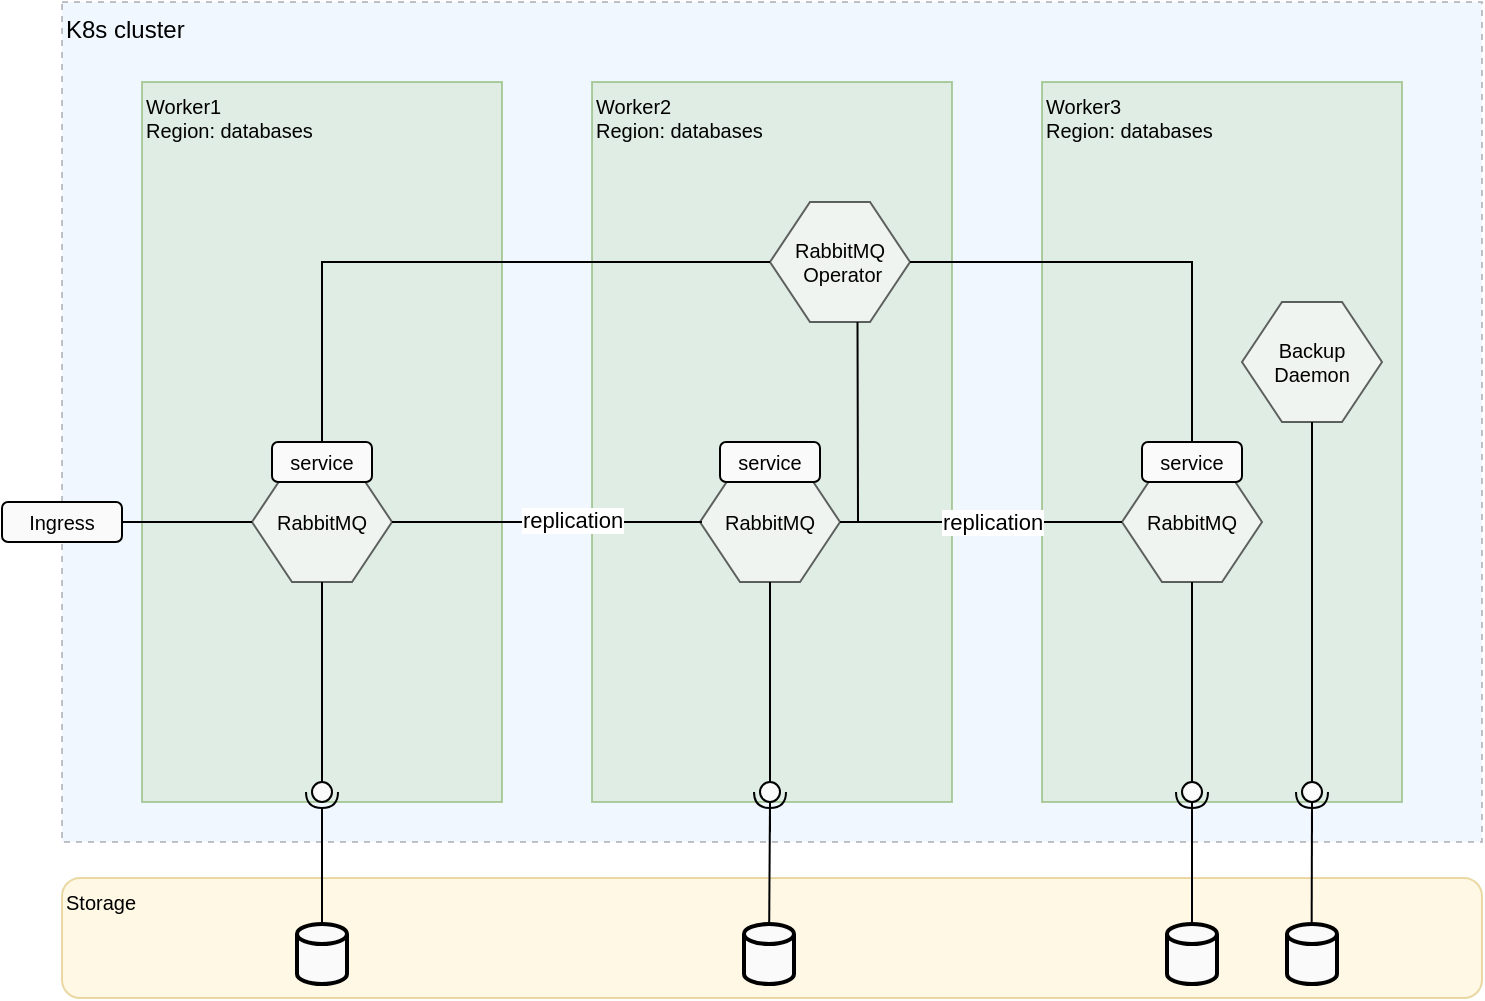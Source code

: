 <mxfile version="21.3.8" type="device" pages="2">
  <diagram name="Страница 1" id="-YfgnIa4UP3WqKYYjQnH">
    <mxGraphModel dx="1195" dy="616" grid="1" gridSize="10" guides="1" tooltips="1" connect="1" arrows="1" fold="1" page="1" pageScale="1" pageWidth="827" pageHeight="1169" math="0" shadow="0">
      <root>
        <mxCell id="0" />
        <mxCell id="1" parent="0" />
        <mxCell id="nIf3mJZDL3B-lu-TJZeq-2" value="K8s cluster" style="rounded=0;whiteSpace=wrap;html=1;shadow=0;align=left;verticalAlign=top;fillColor=#cce5ff;strokeColor=#36393d;glass=0;opacity=30;dashed=1;" parent="1" vertex="1">
          <mxGeometry x="60" y="40" width="710" height="420" as="geometry" />
        </mxCell>
        <mxCell id="nIf3mJZDL3B-lu-TJZeq-11" value="Worker3&lt;br style=&quot;font-size: 10px;&quot;&gt;&lt;div style=&quot;font-size: 10px;&quot;&gt;&lt;span style=&quot;background-color: initial; font-size: 10px;&quot;&gt;Region: databases&lt;/span&gt;&lt;/div&gt;" style="rounded=0;whiteSpace=wrap;html=1;shadow=0;fillColor=#d5e8d4;strokeColor=#82b366;opacity=60;align=left;verticalAlign=top;fontSize=10;" parent="1" vertex="1">
          <mxGeometry x="550" y="80" width="180" height="360" as="geometry" />
        </mxCell>
        <mxCell id="nIf3mJZDL3B-lu-TJZeq-5" value="Worker1&lt;br style=&quot;font-size: 10px;&quot;&gt;&lt;div style=&quot;font-size: 10px;&quot;&gt;&lt;span style=&quot;background-color: initial; font-size: 10px;&quot;&gt;Region: databases&lt;/span&gt;&lt;/div&gt;" style="rounded=0;whiteSpace=wrap;html=1;shadow=0;fillColor=#d5e8d4;strokeColor=#82b366;opacity=60;align=left;verticalAlign=top;fontSize=10;" parent="1" vertex="1">
          <mxGeometry x="100" y="80" width="180" height="360" as="geometry" />
        </mxCell>
        <mxCell id="nIf3mJZDL3B-lu-TJZeq-10" value="Worker2&lt;br style=&quot;font-size: 10px;&quot;&gt;&lt;div style=&quot;font-size: 10px;&quot;&gt;&lt;span style=&quot;background-color: initial; font-size: 10px;&quot;&gt;Region: databases&lt;/span&gt;&lt;/div&gt;" style="rounded=0;whiteSpace=wrap;html=1;shadow=0;fillColor=#d5e8d4;strokeColor=#82b366;opacity=60;align=left;verticalAlign=top;fontSize=10;" parent="1" vertex="1">
          <mxGeometry x="325" y="80" width="180" height="360" as="geometry" />
        </mxCell>
        <mxCell id="nIf3mJZDL3B-lu-TJZeq-15" value="" style="group" parent="1" vertex="1" connectable="0">
          <mxGeometry x="155" y="260" width="70" height="70" as="geometry" />
        </mxCell>
        <mxCell id="nIf3mJZDL3B-lu-TJZeq-12" value="RabbitMQ" style="shape=hexagon;perimeter=hexagonPerimeter2;whiteSpace=wrap;html=1;fixedSize=1;rounded=0;shadow=0;glass=0;sketch=0;fontSize=10;fillColor=#FAFAFA;opacity=60;" parent="nIf3mJZDL3B-lu-TJZeq-15" vertex="1">
          <mxGeometry y="10" width="70" height="60" as="geometry" />
        </mxCell>
        <mxCell id="nIf3mJZDL3B-lu-TJZeq-13" value="service" style="rounded=1;whiteSpace=wrap;html=1;shadow=0;glass=0;sketch=0;fontSize=10;fillColor=#FAFAFA;" parent="nIf3mJZDL3B-lu-TJZeq-15" vertex="1">
          <mxGeometry x="10" width="50" height="20" as="geometry" />
        </mxCell>
        <mxCell id="nIf3mJZDL3B-lu-TJZeq-16" value="" style="group" parent="1" vertex="1" connectable="0">
          <mxGeometry x="379" y="260" width="70" height="70" as="geometry" />
        </mxCell>
        <mxCell id="nIf3mJZDL3B-lu-TJZeq-17" value="RabbitMQ" style="shape=hexagon;perimeter=hexagonPerimeter2;whiteSpace=wrap;html=1;fixedSize=1;rounded=0;shadow=0;glass=0;sketch=0;fontSize=10;fillColor=#FAFAFA;opacity=60;" parent="nIf3mJZDL3B-lu-TJZeq-16" vertex="1">
          <mxGeometry y="10" width="70" height="60" as="geometry" />
        </mxCell>
        <mxCell id="nIf3mJZDL3B-lu-TJZeq-18" value="service" style="rounded=1;whiteSpace=wrap;html=1;shadow=0;glass=0;sketch=0;fontSize=10;fillColor=#FAFAFA;" parent="nIf3mJZDL3B-lu-TJZeq-16" vertex="1">
          <mxGeometry x="10" width="50" height="20" as="geometry" />
        </mxCell>
        <mxCell id="nIf3mJZDL3B-lu-TJZeq-22" value="" style="group" parent="1" vertex="1" connectable="0">
          <mxGeometry x="409" y="130" width="70" height="70" as="geometry" />
        </mxCell>
        <mxCell id="nIf3mJZDL3B-lu-TJZeq-23" value="RabbitMQ&lt;br&gt;&amp;nbsp;Operator" style="shape=hexagon;perimeter=hexagonPerimeter2;whiteSpace=wrap;html=1;fixedSize=1;rounded=0;shadow=0;glass=0;sketch=0;fontSize=10;fillColor=#FAFAFA;opacity=60;" parent="nIf3mJZDL3B-lu-TJZeq-22" vertex="1">
          <mxGeometry x="5" y="10" width="70" height="60" as="geometry" />
        </mxCell>
        <mxCell id="nIf3mJZDL3B-lu-TJZeq-26" value="" style="group" parent="1" vertex="1" connectable="0">
          <mxGeometry x="650" y="180" width="70" height="70" as="geometry" />
        </mxCell>
        <mxCell id="nIf3mJZDL3B-lu-TJZeq-27" value="Backup Daemon" style="shape=hexagon;perimeter=hexagonPerimeter2;whiteSpace=wrap;html=1;fixedSize=1;rounded=0;shadow=0;glass=0;sketch=0;fontSize=10;fillColor=#FAFAFA;opacity=60;" parent="nIf3mJZDL3B-lu-TJZeq-26" vertex="1">
          <mxGeometry y="10" width="70" height="60" as="geometry" />
        </mxCell>
        <mxCell id="nIf3mJZDL3B-lu-TJZeq-28" value="Storage" style="rounded=1;whiteSpace=wrap;html=1;shadow=0;glass=0;sketch=0;fontSize=10;fillColor=#fff2cc;align=left;verticalAlign=top;strokeColor=#d6b656;opacity=50;" parent="1" vertex="1">
          <mxGeometry x="60" y="478" width="710" height="60" as="geometry" />
        </mxCell>
        <mxCell id="nIf3mJZDL3B-lu-TJZeq-30" value="" style="strokeWidth=2;html=1;shape=mxgraph.flowchart.database;whiteSpace=wrap;rounded=0;shadow=0;glass=0;sketch=0;fontSize=10;fillColor=#FAFAFA;" parent="1" vertex="1">
          <mxGeometry x="177.5" y="501" width="25" height="30" as="geometry" />
        </mxCell>
        <mxCell id="nIf3mJZDL3B-lu-TJZeq-32" value="" style="strokeWidth=2;html=1;shape=mxgraph.flowchart.database;whiteSpace=wrap;rounded=0;shadow=0;glass=0;sketch=0;fontSize=10;fillColor=#FAFAFA;" parent="1" vertex="1">
          <mxGeometry x="612.5" y="501" width="25" height="30" as="geometry" />
        </mxCell>
        <mxCell id="nIf3mJZDL3B-lu-TJZeq-36" value="" style="group;rotation=90;" parent="1" vertex="1" connectable="0">
          <mxGeometry x="170" y="430" width="40" height="10" as="geometry" />
        </mxCell>
        <mxCell id="nIf3mJZDL3B-lu-TJZeq-33" value="" style="rounded=0;orthogonalLoop=1;jettySize=auto;html=1;endArrow=none;endFill=0;sketch=0;sourcePerimeterSpacing=0;targetPerimeterSpacing=0;fontSize=10;" parent="nIf3mJZDL3B-lu-TJZeq-36" target="nIf3mJZDL3B-lu-TJZeq-35" edge="1">
          <mxGeometry relative="1" as="geometry">
            <mxPoint x="20" y="-15" as="sourcePoint" />
          </mxGeometry>
        </mxCell>
        <mxCell id="nIf3mJZDL3B-lu-TJZeq-34" value="" style="rounded=0;orthogonalLoop=1;jettySize=auto;html=1;endArrow=halfCircle;endFill=0;entryX=0.5;entryY=0.5;endSize=6;strokeWidth=1;sketch=0;fontSize=10;" parent="nIf3mJZDL3B-lu-TJZeq-36" target="nIf3mJZDL3B-lu-TJZeq-35" edge="1">
          <mxGeometry relative="1" as="geometry">
            <mxPoint x="20" y="25" as="sourcePoint" />
          </mxGeometry>
        </mxCell>
        <mxCell id="nIf3mJZDL3B-lu-TJZeq-35" value="" style="ellipse;whiteSpace=wrap;html=1;align=center;aspect=fixed;resizable=0;points=[];outlineConnect=0;sketch=0;rounded=0;shadow=0;glass=0;fontSize=10;fillColor=#FAFAFA;rotation=90;" parent="nIf3mJZDL3B-lu-TJZeq-36" vertex="1">
          <mxGeometry x="15" width="10" height="10" as="geometry" />
        </mxCell>
        <mxCell id="nIf3mJZDL3B-lu-TJZeq-38" value="" style="endArrow=none;html=1;rounded=0;fontSize=10;" parent="1" target="nIf3mJZDL3B-lu-TJZeq-30" edge="1">
          <mxGeometry width="50" height="50" relative="1" as="geometry">
            <mxPoint x="190" y="450" as="sourcePoint" />
            <mxPoint x="580" y="350" as="targetPoint" />
          </mxGeometry>
        </mxCell>
        <mxCell id="nIf3mJZDL3B-lu-TJZeq-39" value="" style="endArrow=none;html=1;rounded=0;fontSize=10;exitX=0.5;exitY=1;exitDx=0;exitDy=0;" parent="1" source="nIf3mJZDL3B-lu-TJZeq-12" edge="1">
          <mxGeometry width="50" height="50" relative="1" as="geometry">
            <mxPoint x="530" y="380" as="sourcePoint" />
            <mxPoint x="190" y="420" as="targetPoint" />
          </mxGeometry>
        </mxCell>
        <mxCell id="nIf3mJZDL3B-lu-TJZeq-40" value="" style="group;rotation=90;" parent="1" vertex="1" connectable="0">
          <mxGeometry x="394" y="430" width="40" height="10" as="geometry" />
        </mxCell>
        <mxCell id="nIf3mJZDL3B-lu-TJZeq-41" value="" style="rounded=0;orthogonalLoop=1;jettySize=auto;html=1;endArrow=none;endFill=0;sketch=0;sourcePerimeterSpacing=0;targetPerimeterSpacing=0;fontSize=10;" parent="nIf3mJZDL3B-lu-TJZeq-40" target="nIf3mJZDL3B-lu-TJZeq-43" edge="1">
          <mxGeometry relative="1" as="geometry">
            <mxPoint x="20" y="-15" as="sourcePoint" />
          </mxGeometry>
        </mxCell>
        <mxCell id="nIf3mJZDL3B-lu-TJZeq-42" value="" style="rounded=0;orthogonalLoop=1;jettySize=auto;html=1;endArrow=halfCircle;endFill=0;entryX=0.5;entryY=0.5;endSize=6;strokeWidth=1;sketch=0;fontSize=10;" parent="nIf3mJZDL3B-lu-TJZeq-40" target="nIf3mJZDL3B-lu-TJZeq-43" edge="1">
          <mxGeometry relative="1" as="geometry">
            <mxPoint x="20" y="25" as="sourcePoint" />
          </mxGeometry>
        </mxCell>
        <mxCell id="nIf3mJZDL3B-lu-TJZeq-43" value="" style="ellipse;whiteSpace=wrap;html=1;align=center;aspect=fixed;resizable=0;points=[];outlineConnect=0;sketch=0;rounded=0;shadow=0;glass=0;fontSize=10;fillColor=#FAFAFA;rotation=90;" parent="nIf3mJZDL3B-lu-TJZeq-40" vertex="1">
          <mxGeometry x="15" width="10" height="10" as="geometry" />
        </mxCell>
        <mxCell id="nIf3mJZDL3B-lu-TJZeq-44" value="" style="group;rotation=90;" parent="1" vertex="1" connectable="0">
          <mxGeometry x="605" y="430" width="40" height="10" as="geometry" />
        </mxCell>
        <mxCell id="nIf3mJZDL3B-lu-TJZeq-45" value="" style="rounded=0;orthogonalLoop=1;jettySize=auto;html=1;endArrow=none;endFill=0;sketch=0;sourcePerimeterSpacing=0;targetPerimeterSpacing=0;fontSize=10;" parent="nIf3mJZDL3B-lu-TJZeq-44" target="nIf3mJZDL3B-lu-TJZeq-47" edge="1">
          <mxGeometry relative="1" as="geometry">
            <mxPoint x="20" y="-15" as="sourcePoint" />
          </mxGeometry>
        </mxCell>
        <mxCell id="nIf3mJZDL3B-lu-TJZeq-46" value="" style="rounded=0;orthogonalLoop=1;jettySize=auto;html=1;endArrow=halfCircle;endFill=0;entryX=0.5;entryY=0.5;endSize=6;strokeWidth=1;sketch=0;fontSize=10;" parent="nIf3mJZDL3B-lu-TJZeq-44" target="nIf3mJZDL3B-lu-TJZeq-47" edge="1">
          <mxGeometry relative="1" as="geometry">
            <mxPoint x="20" y="25" as="sourcePoint" />
          </mxGeometry>
        </mxCell>
        <mxCell id="nIf3mJZDL3B-lu-TJZeq-47" value="" style="ellipse;whiteSpace=wrap;html=1;align=center;aspect=fixed;resizable=0;points=[];outlineConnect=0;sketch=0;rounded=0;shadow=0;glass=0;fontSize=10;fillColor=#FAFAFA;rotation=90;" parent="nIf3mJZDL3B-lu-TJZeq-44" vertex="1">
          <mxGeometry x="15" width="10" height="10" as="geometry" />
        </mxCell>
        <mxCell id="nIf3mJZDL3B-lu-TJZeq-48" value="" style="endArrow=none;html=1;rounded=0;fontSize=10;startArrow=none;" parent="1" source="nIf3mJZDL3B-lu-TJZeq-31" edge="1">
          <mxGeometry width="50" height="50" relative="1" as="geometry">
            <mxPoint x="410" y="460" as="sourcePoint" />
            <mxPoint x="414" y="520" as="targetPoint" />
          </mxGeometry>
        </mxCell>
        <mxCell id="nIf3mJZDL3B-lu-TJZeq-49" value="" style="endArrow=none;html=1;rounded=0;fontSize=10;" parent="1" source="nIf3mJZDL3B-lu-TJZeq-43" target="nIf3mJZDL3B-lu-TJZeq-17" edge="1">
          <mxGeometry width="50" height="50" relative="1" as="geometry">
            <mxPoint x="530" y="400" as="sourcePoint" />
            <mxPoint x="580" y="350" as="targetPoint" />
          </mxGeometry>
        </mxCell>
        <mxCell id="nIf3mJZDL3B-lu-TJZeq-50" value="" style="endArrow=none;html=1;rounded=0;fontSize=10;entryX=0.5;entryY=1;entryDx=0;entryDy=0;" parent="1" source="nIf3mJZDL3B-lu-TJZeq-47" target="lXNFpKhYP-mfcQU4R0Z0-6" edge="1">
          <mxGeometry width="50" height="50" relative="1" as="geometry">
            <mxPoint x="530" y="400" as="sourcePoint" />
            <mxPoint x="625" y="320" as="targetPoint" />
          </mxGeometry>
        </mxCell>
        <mxCell id="nIf3mJZDL3B-lu-TJZeq-51" value="" style="endArrow=none;html=1;rounded=0;fontSize=10;exitX=0.5;exitY=0;exitDx=0;exitDy=0;exitPerimeter=0;" parent="1" source="nIf3mJZDL3B-lu-TJZeq-32" target="nIf3mJZDL3B-lu-TJZeq-47" edge="1">
          <mxGeometry width="50" height="50" relative="1" as="geometry">
            <mxPoint x="530" y="400" as="sourcePoint" />
            <mxPoint x="580" y="350" as="targetPoint" />
          </mxGeometry>
        </mxCell>
        <mxCell id="nIf3mJZDL3B-lu-TJZeq-52" value="" style="endArrow=none;html=1;rounded=0;fontSize=10;exitX=0;exitY=0.5;exitDx=0;exitDy=0;" parent="1" source="nIf3mJZDL3B-lu-TJZeq-23" target="nIf3mJZDL3B-lu-TJZeq-13" edge="1">
          <mxGeometry width="50" height="50" relative="1" as="geometry">
            <mxPoint x="530" y="340" as="sourcePoint" />
            <mxPoint x="580" y="290" as="targetPoint" />
            <Array as="points">
              <mxPoint x="190" y="170" />
            </Array>
          </mxGeometry>
        </mxCell>
        <mxCell id="nIf3mJZDL3B-lu-TJZeq-54" value="" style="endArrow=none;html=1;rounded=0;fontSize=10;exitX=1;exitY=0.5;exitDx=0;exitDy=0;entryX=0.5;entryY=0;entryDx=0;entryDy=0;" parent="1" source="nIf3mJZDL3B-lu-TJZeq-23" edge="1">
          <mxGeometry width="50" height="50" relative="1" as="geometry">
            <mxPoint x="530" y="340" as="sourcePoint" />
            <mxPoint x="625" y="260" as="targetPoint" />
            <Array as="points">
              <mxPoint x="625" y="170" />
            </Array>
          </mxGeometry>
        </mxCell>
        <mxCell id="nIf3mJZDL3B-lu-TJZeq-57" value="" style="endArrow=none;html=1;rounded=0;fontSize=10;entryX=0.625;entryY=1;entryDx=0;entryDy=0;exitX=1;exitY=0.5;exitDx=0;exitDy=0;" parent="1" source="nIf3mJZDL3B-lu-TJZeq-17" target="nIf3mJZDL3B-lu-TJZeq-23" edge="1">
          <mxGeometry width="50" height="50" relative="1" as="geometry">
            <mxPoint x="530" y="340" as="sourcePoint" />
            <mxPoint x="580" y="290" as="targetPoint" />
            <Array as="points">
              <mxPoint x="458" y="300" />
            </Array>
          </mxGeometry>
        </mxCell>
        <mxCell id="nIf3mJZDL3B-lu-TJZeq-58" value="" style="endArrow=none;html=1;rounded=0;fontSize=10;exitX=1;exitY=0.5;exitDx=0;exitDy=0;entryX=0.014;entryY=0.5;entryDx=0;entryDy=0;entryPerimeter=0;startArrow=none;" parent="1" target="nIf3mJZDL3B-lu-TJZeq-17" edge="1">
          <mxGeometry width="50" height="50" relative="1" as="geometry">
            <mxPoint x="325" y="300" as="sourcePoint" />
            <mxPoint x="580" y="290" as="targetPoint" />
          </mxGeometry>
        </mxCell>
        <mxCell id="nIf3mJZDL3B-lu-TJZeq-60" value="" style="endArrow=none;html=1;rounded=0;fontSize=10;exitX=1;exitY=0.5;exitDx=0;exitDy=0;entryX=0;entryY=0.5;entryDx=0;entryDy=0;" parent="1" source="nIf3mJZDL3B-lu-TJZeq-12" target="nIf3mJZDL3B-lu-TJZeq-17" edge="1">
          <mxGeometry width="50" height="50" relative="1" as="geometry">
            <mxPoint x="225" y="300" as="sourcePoint" />
            <mxPoint x="275.7" y="300" as="targetPoint" />
          </mxGeometry>
        </mxCell>
        <mxCell id="lXNFpKhYP-mfcQU4R0Z0-1" value="replication" style="edgeLabel;html=1;align=center;verticalAlign=middle;resizable=0;points=[];" parent="nIf3mJZDL3B-lu-TJZeq-60" vertex="1" connectable="0">
          <mxGeometry x="0.169" y="1" relative="1" as="geometry">
            <mxPoint as="offset" />
          </mxGeometry>
        </mxCell>
        <mxCell id="nIf3mJZDL3B-lu-TJZeq-63" value="" style="endArrow=none;html=1;rounded=0;fontSize=10;" parent="1" source="nIf3mJZDL3B-lu-TJZeq-43" target="nIf3mJZDL3B-lu-TJZeq-31" edge="1">
          <mxGeometry width="50" height="50" relative="1" as="geometry">
            <mxPoint x="414" y="440.0" as="sourcePoint" />
            <mxPoint x="414" y="520" as="targetPoint" />
          </mxGeometry>
        </mxCell>
        <mxCell id="nIf3mJZDL3B-lu-TJZeq-31" value="" style="strokeWidth=2;html=1;shape=mxgraph.flowchart.database;whiteSpace=wrap;rounded=0;shadow=0;glass=0;sketch=0;fontSize=10;fillColor=#FAFAFA;" parent="1" vertex="1">
          <mxGeometry x="401" y="501" width="25" height="30" as="geometry" />
        </mxCell>
        <mxCell id="lXNFpKhYP-mfcQU4R0Z0-5" value="" style="group" parent="1" vertex="1" connectable="0">
          <mxGeometry x="590" y="260" width="70" height="70" as="geometry" />
        </mxCell>
        <mxCell id="lXNFpKhYP-mfcQU4R0Z0-6" value="RabbitMQ" style="shape=hexagon;perimeter=hexagonPerimeter2;whiteSpace=wrap;html=1;fixedSize=1;rounded=0;shadow=0;glass=0;sketch=0;fontSize=10;fillColor=#FAFAFA;opacity=60;" parent="lXNFpKhYP-mfcQU4R0Z0-5" vertex="1">
          <mxGeometry y="10" width="70" height="60" as="geometry" />
        </mxCell>
        <mxCell id="lXNFpKhYP-mfcQU4R0Z0-7" value="service" style="rounded=1;whiteSpace=wrap;html=1;shadow=0;glass=0;sketch=0;fontSize=10;fillColor=#FAFAFA;" parent="lXNFpKhYP-mfcQU4R0Z0-5" vertex="1">
          <mxGeometry x="10" width="50" height="20" as="geometry" />
        </mxCell>
        <mxCell id="lXNFpKhYP-mfcQU4R0Z0-8" style="edgeStyle=orthogonalEdgeStyle;rounded=0;orthogonalLoop=1;jettySize=auto;html=1;entryX=0;entryY=0.5;entryDx=0;entryDy=0;endArrow=none;endFill=0;" parent="1" source="nIf3mJZDL3B-lu-TJZeq-17" target="lXNFpKhYP-mfcQU4R0Z0-6" edge="1">
          <mxGeometry relative="1" as="geometry" />
        </mxCell>
        <mxCell id="lXNFpKhYP-mfcQU4R0Z0-9" value="replication" style="edgeLabel;html=1;align=center;verticalAlign=middle;resizable=0;points=[];" parent="lXNFpKhYP-mfcQU4R0Z0-8" vertex="1" connectable="0">
          <mxGeometry x="0.075" relative="1" as="geometry">
            <mxPoint as="offset" />
          </mxGeometry>
        </mxCell>
        <mxCell id="lXNFpKhYP-mfcQU4R0Z0-10" value="" style="group;rotation=90;" parent="1" vertex="1" connectable="0">
          <mxGeometry x="665" y="430" width="40" height="10" as="geometry" />
        </mxCell>
        <mxCell id="lXNFpKhYP-mfcQU4R0Z0-11" value="" style="rounded=0;orthogonalLoop=1;jettySize=auto;html=1;endArrow=none;endFill=0;sketch=0;sourcePerimeterSpacing=0;targetPerimeterSpacing=0;fontSize=10;" parent="lXNFpKhYP-mfcQU4R0Z0-10" target="lXNFpKhYP-mfcQU4R0Z0-13" edge="1">
          <mxGeometry relative="1" as="geometry">
            <mxPoint x="20" y="-15" as="sourcePoint" />
          </mxGeometry>
        </mxCell>
        <mxCell id="lXNFpKhYP-mfcQU4R0Z0-12" value="" style="rounded=0;orthogonalLoop=1;jettySize=auto;html=1;endArrow=halfCircle;endFill=0;entryX=0.5;entryY=0.5;endSize=6;strokeWidth=1;sketch=0;fontSize=10;" parent="lXNFpKhYP-mfcQU4R0Z0-10" target="lXNFpKhYP-mfcQU4R0Z0-13" edge="1">
          <mxGeometry relative="1" as="geometry">
            <mxPoint x="20" y="25" as="sourcePoint" />
          </mxGeometry>
        </mxCell>
        <mxCell id="lXNFpKhYP-mfcQU4R0Z0-13" value="" style="ellipse;whiteSpace=wrap;html=1;align=center;aspect=fixed;resizable=0;points=[];outlineConnect=0;sketch=0;rounded=0;shadow=0;glass=0;fontSize=10;fillColor=#FAFAFA;rotation=90;" parent="lXNFpKhYP-mfcQU4R0Z0-10" vertex="1">
          <mxGeometry x="15" width="10" height="10" as="geometry" />
        </mxCell>
        <mxCell id="lXNFpKhYP-mfcQU4R0Z0-14" value="" style="endArrow=none;html=1;rounded=0;fontSize=10;entryX=0.5;entryY=1;entryDx=0;entryDy=0;" parent="1" target="nIf3mJZDL3B-lu-TJZeq-27" edge="1">
          <mxGeometry width="50" height="50" relative="1" as="geometry">
            <mxPoint x="685" y="420" as="sourcePoint" />
            <mxPoint x="635" y="340" as="targetPoint" />
          </mxGeometry>
        </mxCell>
        <mxCell id="lXNFpKhYP-mfcQU4R0Z0-15" value="" style="endArrow=none;html=1;rounded=0;fontSize=10;exitX=0.873;exitY=0.367;exitDx=0;exitDy=0;exitPerimeter=0;" parent="1" target="lXNFpKhYP-mfcQU4R0Z0-13" edge="1">
          <mxGeometry width="50" height="50" relative="1" as="geometry">
            <mxPoint x="684.83" y="500.02" as="sourcePoint" />
            <mxPoint x="595" y="360" as="targetPoint" />
          </mxGeometry>
        </mxCell>
        <mxCell id="lXNFpKhYP-mfcQU4R0Z0-16" value="" style="strokeWidth=2;html=1;shape=mxgraph.flowchart.database;whiteSpace=wrap;rounded=0;shadow=0;glass=0;sketch=0;fontSize=10;fillColor=#FAFAFA;" parent="1" vertex="1">
          <mxGeometry x="672.5" y="501" width="25" height="30" as="geometry" />
        </mxCell>
        <mxCell id="78Qi0TAA3ckq587zNYsu-7" value="Ingress" style="rounded=1;whiteSpace=wrap;html=1;shadow=0;glass=0;sketch=0;fontSize=10;fillColor=#FAFAFA;" parent="1" vertex="1">
          <mxGeometry x="30" y="290" width="60" height="20" as="geometry" />
        </mxCell>
        <mxCell id="78Qi0TAA3ckq587zNYsu-9" value="" style="endArrow=none;html=1;rounded=0;exitX=1;exitY=0.5;exitDx=0;exitDy=0;entryX=0;entryY=0.5;entryDx=0;entryDy=0;" parent="1" source="78Qi0TAA3ckq587zNYsu-7" target="nIf3mJZDL3B-lu-TJZeq-12" edge="1">
          <mxGeometry width="50" height="50" relative="1" as="geometry">
            <mxPoint x="90" y="240" as="sourcePoint" />
            <mxPoint x="150" y="300" as="targetPoint" />
          </mxGeometry>
        </mxCell>
      </root>
    </mxGraphModel>
  </diagram>
  <diagram id="nKIUmdFqf13q6_TKDVd7" name="Страница 2">
    <mxGraphModel dx="954" dy="555" grid="1" gridSize="10" guides="1" tooltips="1" connect="1" arrows="1" fold="1" page="1" pageScale="1" pageWidth="827" pageHeight="1169" math="0" shadow="0">
      <root>
        <mxCell id="0" />
        <mxCell id="1" parent="0" />
        <mxCell id="3OOUrAOxJZfPPRbuHg8w-97" value="" style="ellipse;whiteSpace=wrap;html=1;aspect=fixed;rounded=0;shadow=0;glass=0;sketch=0;fontSize=10;opacity=60;fillColor=none;" vertex="1" parent="1">
          <mxGeometry x="289" y="80" width="390" height="390" as="geometry" />
        </mxCell>
        <mxCell id="3OOUrAOxJZfPPRbuHg8w-50" value="Amazon Flexible PostgreSQL" style="shape=cylinder3;whiteSpace=wrap;html=1;boundedLbl=1;backgroundOutline=1;size=15;rounded=0;shadow=0;glass=0;sketch=0;fontSize=10;fillColor=#f5f5f5;opacity=50;fontColor=#333333;strokeColor=#666666;" vertex="1" parent="1">
          <mxGeometry x="384" y="240" width="60" height="80" as="geometry" />
        </mxCell>
        <mxCell id="3OOUrAOxJZfPPRbuHg8w-51" value="AWS RDS/Aurora" style="shape=cylinder3;whiteSpace=wrap;html=1;boundedLbl=1;backgroundOutline=1;size=15;rounded=0;shadow=0;glass=0;sketch=0;fontSize=10;fillColor=#f5f5f5;opacity=50;fontColor=#333333;strokeColor=#666666;" vertex="1" parent="1">
          <mxGeometry x="450" y="310" width="60" height="80" as="geometry" />
        </mxCell>
        <mxCell id="3OOUrAOxJZfPPRbuHg8w-52" value="GCP&lt;br style=&quot;font-size: 10px;&quot;&gt;Cloud SQL" style="shape=cylinder3;whiteSpace=wrap;html=1;boundedLbl=1;backgroundOutline=1;size=15;rounded=0;shadow=0;glass=0;sketch=0;fontSize=10;fillColor=#f5f5f5;opacity=50;fontColor=#333333;strokeColor=#666666;" vertex="1" parent="1">
          <mxGeometry x="520" y="240" width="60" height="80" as="geometry" />
        </mxCell>
        <mxCell id="3OOUrAOxJZfPPRbuHg8w-53" value="PosgreSQL" style="shape=cylinder3;whiteSpace=wrap;html=1;boundedLbl=1;backgroundOutline=1;size=15;rounded=0;shadow=0;glass=0;sketch=0;fontSize=10;fillColor=#f5f5f5;opacity=50;strokeColor=#666666;fontColor=#333333;" vertex="1" parent="1">
          <mxGeometry x="450" y="170" width="60" height="80" as="geometry" />
        </mxCell>
        <mxCell id="3OOUrAOxJZfPPRbuHg8w-70" value="" style="group" vertex="1" connectable="0" parent="1">
          <mxGeometry x="270" y="140" width="80" height="80" as="geometry" />
        </mxCell>
        <mxCell id="3OOUrAOxJZfPPRbuHg8w-61" value="" style="ellipse;shape=doubleEllipse;whiteSpace=wrap;html=1;aspect=fixed;rounded=0;shadow=0;glass=0;sketch=0;fontSize=8;fillColor=#dae8fc;opacity=70;strokeColor=#6c8ebf;" vertex="1" parent="3OOUrAOxJZfPPRbuHg8w-70">
          <mxGeometry width="80" height="80" as="geometry" />
        </mxCell>
        <mxCell id="3OOUrAOxJZfPPRbuHg8w-59" value="" style="sketch=0;pointerEvents=1;shadow=0;dashed=0;html=1;strokeColor=none;fillColor=#505050;labelPosition=center;verticalLabelPosition=bottom;verticalAlign=top;outlineConnect=0;align=center;shape=mxgraph.office.concepts.walkthrough;rounded=0;glass=0;fontSize=8;opacity=70;" vertex="1" parent="3OOUrAOxJZfPPRbuHg8w-70">
          <mxGeometry x="30" y="11" width="41" height="58" as="geometry" />
        </mxCell>
        <mxCell id="3OOUrAOxJZfPPRbuHg8w-60" value="" style="sketch=0;pointerEvents=1;shadow=0;dashed=0;html=1;strokeColor=none;fillColor=#505050;labelPosition=center;verticalLabelPosition=bottom;verticalAlign=top;outlineConnect=0;align=center;shape=mxgraph.office.concepts.settings_office_365;rounded=0;glass=0;fontSize=8;opacity=70;" vertex="1" parent="3OOUrAOxJZfPPRbuHg8w-70">
          <mxGeometry x="10" y="24.5" width="31" height="31" as="geometry" />
        </mxCell>
        <mxCell id="3OOUrAOxJZfPPRbuHg8w-71" value="" style="group" vertex="1" connectable="0" parent="1">
          <mxGeometry x="270" y="330" width="80" height="80" as="geometry" />
        </mxCell>
        <mxCell id="3OOUrAOxJZfPPRbuHg8w-68" value="" style="ellipse;shape=doubleEllipse;whiteSpace=wrap;html=1;aspect=fixed;rounded=0;shadow=0;glass=0;sketch=0;fontSize=8;fillColor=#dae8fc;opacity=70;strokeColor=#6c8ebf;" vertex="1" parent="3OOUrAOxJZfPPRbuHg8w-71">
          <mxGeometry width="80" height="80" as="geometry" />
        </mxCell>
        <mxCell id="3OOUrAOxJZfPPRbuHg8w-63" value="" style="sketch=0;shadow=0;dashed=0;html=1;strokeColor=none;fillColor=#505050;labelPosition=center;verticalLabelPosition=bottom;verticalAlign=top;outlineConnect=0;align=center;shape=mxgraph.office.databases.database_mirror_witness_node;rounded=0;glass=0;fontSize=8;opacity=70;" vertex="1" parent="3OOUrAOxJZfPPRbuHg8w-71">
          <mxGeometry x="19.5" y="20" width="40" height="40" as="geometry" />
        </mxCell>
        <mxCell id="3OOUrAOxJZfPPRbuHg8w-87" value="" style="group" vertex="1" connectable="0" parent="1">
          <mxGeometry x="620" y="140" width="80" height="80" as="geometry" />
        </mxCell>
        <mxCell id="3OOUrAOxJZfPPRbuHg8w-85" value="" style="ellipse;shape=doubleEllipse;whiteSpace=wrap;html=1;aspect=fixed;rounded=0;shadow=0;glass=0;sketch=0;fontSize=8;fillColor=#dae8fc;opacity=70;strokeColor=#6c8ebf;" vertex="1" parent="3OOUrAOxJZfPPRbuHg8w-87">
          <mxGeometry width="80" height="80" as="geometry" />
        </mxCell>
        <mxCell id="3OOUrAOxJZfPPRbuHg8w-86" value="" style="group" vertex="1" connectable="0" parent="3OOUrAOxJZfPPRbuHg8w-87">
          <mxGeometry x="14" y="10" width="50" height="58" as="geometry" />
        </mxCell>
        <mxCell id="3OOUrAOxJZfPPRbuHg8w-77" value="" style="sketch=0;shadow=0;dashed=0;html=1;strokeColor=none;fillColor=#505050;labelPosition=center;verticalLabelPosition=bottom;verticalAlign=top;outlineConnect=0;align=center;shape=mxgraph.office.databases.database_mini_3;rounded=0;glass=0;fontSize=8;opacity=70;" vertex="1" parent="3OOUrAOxJZfPPRbuHg8w-86">
          <mxGeometry x="27.083" y="24.239" width="22.917" height="25.321" as="geometry" />
        </mxCell>
        <mxCell id="3OOUrAOxJZfPPRbuHg8w-83" value="" style="sketch=0;shadow=0;dashed=0;html=1;strokeColor=none;fillColor=#505050;labelPosition=center;verticalLabelPosition=bottom;verticalAlign=top;outlineConnect=0;align=center;shape=mxgraph.office.databases.database_mirror_witness_node;rounded=0;glass=0;fontSize=8;opacity=70;" vertex="1" parent="3OOUrAOxJZfPPRbuHg8w-86">
          <mxGeometry y="6.925" width="50" height="51.075" as="geometry" />
        </mxCell>
        <mxCell id="3OOUrAOxJZfPPRbuHg8w-84" value="" style="sketch=0;pointerEvents=1;shadow=0;dashed=0;html=1;strokeColor=none;fillColor=#505050;labelPosition=center;verticalLabelPosition=bottom;verticalAlign=top;outlineConnect=0;align=center;shape=mxgraph.office.concepts.settings_office_365;rounded=0;glass=0;fontSize=8;opacity=70;" vertex="1" parent="3OOUrAOxJZfPPRbuHg8w-86">
          <mxGeometry x="26.042" width="15.625" height="14.716" as="geometry" />
        </mxCell>
        <mxCell id="3OOUrAOxJZfPPRbuHg8w-90" value="" style="group" vertex="1" connectable="0" parent="1">
          <mxGeometry x="440" y="440" width="80" height="80" as="geometry" />
        </mxCell>
        <mxCell id="3OOUrAOxJZfPPRbuHg8w-69" value="" style="ellipse;shape=doubleEllipse;whiteSpace=wrap;html=1;aspect=fixed;rounded=0;shadow=0;glass=0;sketch=0;fontSize=8;fillColor=#dae8fc;opacity=70;strokeColor=#6c8ebf;" vertex="1" parent="3OOUrAOxJZfPPRbuHg8w-90">
          <mxGeometry width="80" height="80" as="geometry" />
        </mxCell>
        <mxCell id="3OOUrAOxJZfPPRbuHg8w-88" value="" style="sketch=0;shadow=0;dashed=0;html=1;strokeColor=none;fillColor=#505050;labelPosition=center;verticalLabelPosition=bottom;verticalAlign=top;outlineConnect=0;align=center;shape=mxgraph.office.databases.database;rounded=0;glass=0;fontSize=8;opacity=70;" vertex="1" parent="3OOUrAOxJZfPPRbuHg8w-90">
          <mxGeometry x="17" y="16" width="21" height="30" as="geometry" />
        </mxCell>
        <mxCell id="3OOUrAOxJZfPPRbuHg8w-89" value="" style="sketch=0;pointerEvents=1;shadow=0;dashed=0;html=1;strokeColor=none;fillColor=#505050;labelPosition=center;verticalLabelPosition=bottom;verticalAlign=top;outlineConnect=0;align=center;shape=mxgraph.office.devices.hard_disk;rounded=0;glass=0;fontSize=8;opacity=70;" vertex="1" parent="3OOUrAOxJZfPPRbuHg8w-90">
          <mxGeometry x="40" y="31" width="22" height="30" as="geometry" />
        </mxCell>
        <mxCell id="3OOUrAOxJZfPPRbuHg8w-93" value="" style="group" vertex="1" connectable="0" parent="1">
          <mxGeometry x="620" y="330" width="80" height="80" as="geometry" />
        </mxCell>
        <mxCell id="3OOUrAOxJZfPPRbuHg8w-92" value="" style="ellipse;shape=doubleEllipse;whiteSpace=wrap;html=1;aspect=fixed;rounded=0;shadow=0;glass=0;sketch=0;fontSize=8;fillColor=#dae8fc;opacity=70;strokeColor=#6c8ebf;" vertex="1" parent="3OOUrAOxJZfPPRbuHg8w-93">
          <mxGeometry width="80" height="80" as="geometry" />
        </mxCell>
        <mxCell id="3OOUrAOxJZfPPRbuHg8w-91" value="" style="sketch=0;html=1;dashed=0;whitespace=wrap;fillColor=#7d7f83;strokeColor=#ffffff;points=[[0.005,0.63,0],[0.1,0.2,0],[0.9,0.2,0],[0.5,0,0],[0.995,0.63,0],[0.72,0.99,0],[0.5,1,0],[0.28,0.99,0]];verticalLabelPosition=bottom;align=center;verticalAlign=top;shape=mxgraph.kubernetes.icon;prIcon=api;rounded=0;shadow=0;glass=0;fontSize=10;opacity=80;" vertex="1" parent="3OOUrAOxJZfPPRbuHg8w-93">
          <mxGeometry x="11" y="3" width="59" height="70" as="geometry" />
        </mxCell>
        <mxCell id="3OOUrAOxJZfPPRbuHg8w-94" value="" style="group" vertex="1" connectable="0" parent="1">
          <mxGeometry x="444" y="50" width="80" height="80" as="geometry" />
        </mxCell>
        <mxCell id="3OOUrAOxJZfPPRbuHg8w-75" value="" style="ellipse;shape=doubleEllipse;whiteSpace=wrap;html=1;aspect=fixed;rounded=0;shadow=0;glass=0;sketch=0;fontSize=8;fillColor=#dae8fc;opacity=70;strokeColor=#6c8ebf;" vertex="1" parent="3OOUrAOxJZfPPRbuHg8w-94">
          <mxGeometry width="80" height="80" as="geometry" />
        </mxCell>
        <mxCell id="3OOUrAOxJZfPPRbuHg8w-72" value="" style="sketch=0;shadow=0;dashed=0;html=1;strokeColor=none;fillColor=#505050;labelPosition=center;verticalLabelPosition=bottom;verticalAlign=top;outlineConnect=0;align=center;shape=mxgraph.office.databases.monitoring_store;rounded=0;glass=0;fontSize=8;opacity=70;" vertex="1" parent="3OOUrAOxJZfPPRbuHg8w-94">
          <mxGeometry x="20" y="20" width="40" height="40" as="geometry" />
        </mxCell>
        <mxCell id="3OOUrAOxJZfPPRbuHg8w-79" value="" style="sketch=0;pointerEvents=1;shadow=0;dashed=0;html=1;strokeColor=none;fillColor=#505050;labelPosition=center;verticalLabelPosition=bottom;verticalAlign=top;outlineConnect=0;align=center;shape=mxgraph.office.concepts.search;rounded=0;glass=0;fontSize=8;opacity=70;" vertex="1" parent="3OOUrAOxJZfPPRbuHg8w-94">
          <mxGeometry x="20" y="41.5" width="20" height="18.5" as="geometry" />
        </mxCell>
        <mxCell id="3OOUrAOxJZfPPRbuHg8w-99" value="Operator Framework" style="text;strokeColor=none;align=center;fillColor=none;html=1;verticalAlign=middle;whiteSpace=wrap;rounded=0;fontSize=12;" vertex="1" parent="1">
          <mxGeometry x="200" y="130" width="60" height="30" as="geometry" />
        </mxCell>
        <mxCell id="3OOUrAOxJZfPPRbuHg8w-100" value="Monitoring agent" style="text;strokeColor=none;align=center;fillColor=none;html=1;verticalAlign=middle;whiteSpace=wrap;rounded=0;fontSize=12;" vertex="1" parent="1">
          <mxGeometry x="454" y="10" width="60" height="30" as="geometry" />
        </mxCell>
        <mxCell id="3OOUrAOxJZfPPRbuHg8w-101" value="DBaaS agent" style="text;strokeColor=none;align=center;fillColor=none;html=1;verticalAlign=middle;whiteSpace=wrap;rounded=0;fontSize=12;" vertex="1" parent="1">
          <mxGeometry x="700" y="110" width="60" height="30" as="geometry" />
        </mxCell>
        <mxCell id="3OOUrAOxJZfPPRbuHg8w-102" value="Cloud Native" style="text;strokeColor=none;align=center;fillColor=none;html=1;verticalAlign=middle;whiteSpace=wrap;rounded=0;fontSize=12;" vertex="1" parent="1">
          <mxGeometry x="700" y="320" width="60" height="30" as="geometry" />
        </mxCell>
        <mxCell id="3OOUrAOxJZfPPRbuHg8w-103" value="Backup agent" style="text;strokeColor=none;align=center;fillColor=none;html=1;verticalAlign=middle;whiteSpace=wrap;rounded=0;fontSize=12;" vertex="1" parent="1">
          <mxGeometry x="454" y="530" width="60" height="30" as="geometry" />
        </mxCell>
        <mxCell id="3OOUrAOxJZfPPRbuHg8w-104" value="Deployment schemes" style="text;strokeColor=none;align=center;fillColor=none;html=1;verticalAlign=middle;whiteSpace=wrap;rounded=0;fontSize=12;" vertex="1" parent="1">
          <mxGeometry x="190" y="335" width="60" height="30" as="geometry" />
        </mxCell>
      </root>
    </mxGraphModel>
  </diagram>
</mxfile>
